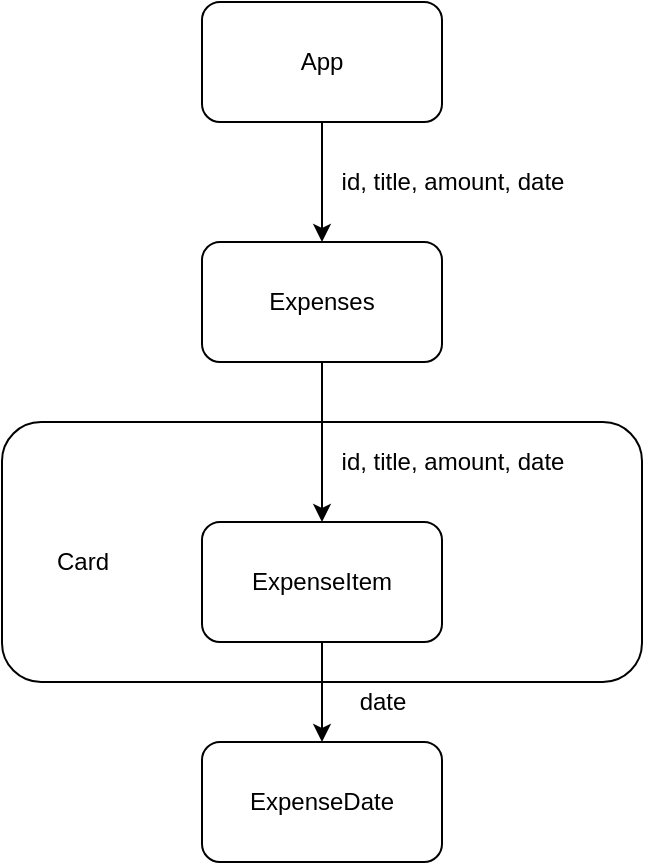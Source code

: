 <mxfile>
    <diagram id="ZoBaKVG_HrzwfUemQ9gy" name="App">
        <mxGraphModel dx="531" dy="500" grid="1" gridSize="10" guides="1" tooltips="1" connect="1" arrows="1" fold="1" page="1" pageScale="1" pageWidth="850" pageHeight="1100" math="0" shadow="0">
            <root>
                <mxCell id="0"/>
                <mxCell id="1" parent="0"/>
                <mxCell id="13" value="&amp;nbsp; &amp;nbsp; &amp;nbsp;" style="rounded=1;whiteSpace=wrap;html=1;" parent="1" vertex="1">
                    <mxGeometry x="100" y="370" width="320" height="130" as="geometry"/>
                </mxCell>
                <mxCell id="a5bqAggi7QMjIA0w0SUw-12" style="edgeStyle=none;html=1;entryX=0.5;entryY=0;entryDx=0;entryDy=0;" parent="1" source="3" target="a5bqAggi7QMjIA0w0SUw-11" edge="1">
                    <mxGeometry relative="1" as="geometry"/>
                </mxCell>
                <mxCell id="3" value="App" style="rounded=1;whiteSpace=wrap;html=1;" parent="1" vertex="1">
                    <mxGeometry x="200" y="160" width="120" height="60" as="geometry"/>
                </mxCell>
                <mxCell id="10" value="" style="edgeStyle=none;html=1;" parent="1" source="4" target="9" edge="1">
                    <mxGeometry relative="1" as="geometry"/>
                </mxCell>
                <mxCell id="4" value="ExpenseItem" style="rounded=1;whiteSpace=wrap;html=1;" parent="1" vertex="1">
                    <mxGeometry x="200" y="420" width="120" height="60" as="geometry"/>
                </mxCell>
                <mxCell id="8" value="id, title, amount, date" style="text;html=1;align=center;verticalAlign=middle;resizable=0;points=[];autosize=1;strokeColor=none;fillColor=none;" parent="1" vertex="1">
                    <mxGeometry x="260" y="240" width="130" height="20" as="geometry"/>
                </mxCell>
                <mxCell id="9" value="ExpenseDate" style="whiteSpace=wrap;html=1;rounded=1;" parent="1" vertex="1">
                    <mxGeometry x="200" y="530" width="120" height="60" as="geometry"/>
                </mxCell>
                <mxCell id="11" value="date" style="text;html=1;align=center;verticalAlign=middle;resizable=0;points=[];autosize=1;strokeColor=none;fillColor=none;" parent="1" vertex="1">
                    <mxGeometry x="270" y="500" width="40" height="20" as="geometry"/>
                </mxCell>
                <mxCell id="a5bqAggi7QMjIA0w0SUw-13" style="edgeStyle=none;html=1;entryX=0.5;entryY=0;entryDx=0;entryDy=0;" parent="1" source="a5bqAggi7QMjIA0w0SUw-11" target="4" edge="1">
                    <mxGeometry relative="1" as="geometry"/>
                </mxCell>
                <mxCell id="a5bqAggi7QMjIA0w0SUw-11" value="Expenses" style="rounded=1;whiteSpace=wrap;html=1;" parent="1" vertex="1">
                    <mxGeometry x="200" y="280" width="120" height="60" as="geometry"/>
                </mxCell>
                <mxCell id="a5bqAggi7QMjIA0w0SUw-14" value="id, title, amount, date" style="text;html=1;align=center;verticalAlign=middle;resizable=0;points=[];autosize=1;strokeColor=none;fillColor=none;" parent="1" vertex="1">
                    <mxGeometry x="260" y="380" width="130" height="20" as="geometry"/>
                </mxCell>
                <mxCell id="14" value="Card" style="text;html=1;align=center;verticalAlign=middle;resizable=0;points=[];autosize=1;strokeColor=none;fillColor=none;" parent="1" vertex="1">
                    <mxGeometry x="120" y="430" width="40" height="20" as="geometry"/>
                </mxCell>
            </root>
        </mxGraphModel>
    </diagram>
</mxfile>